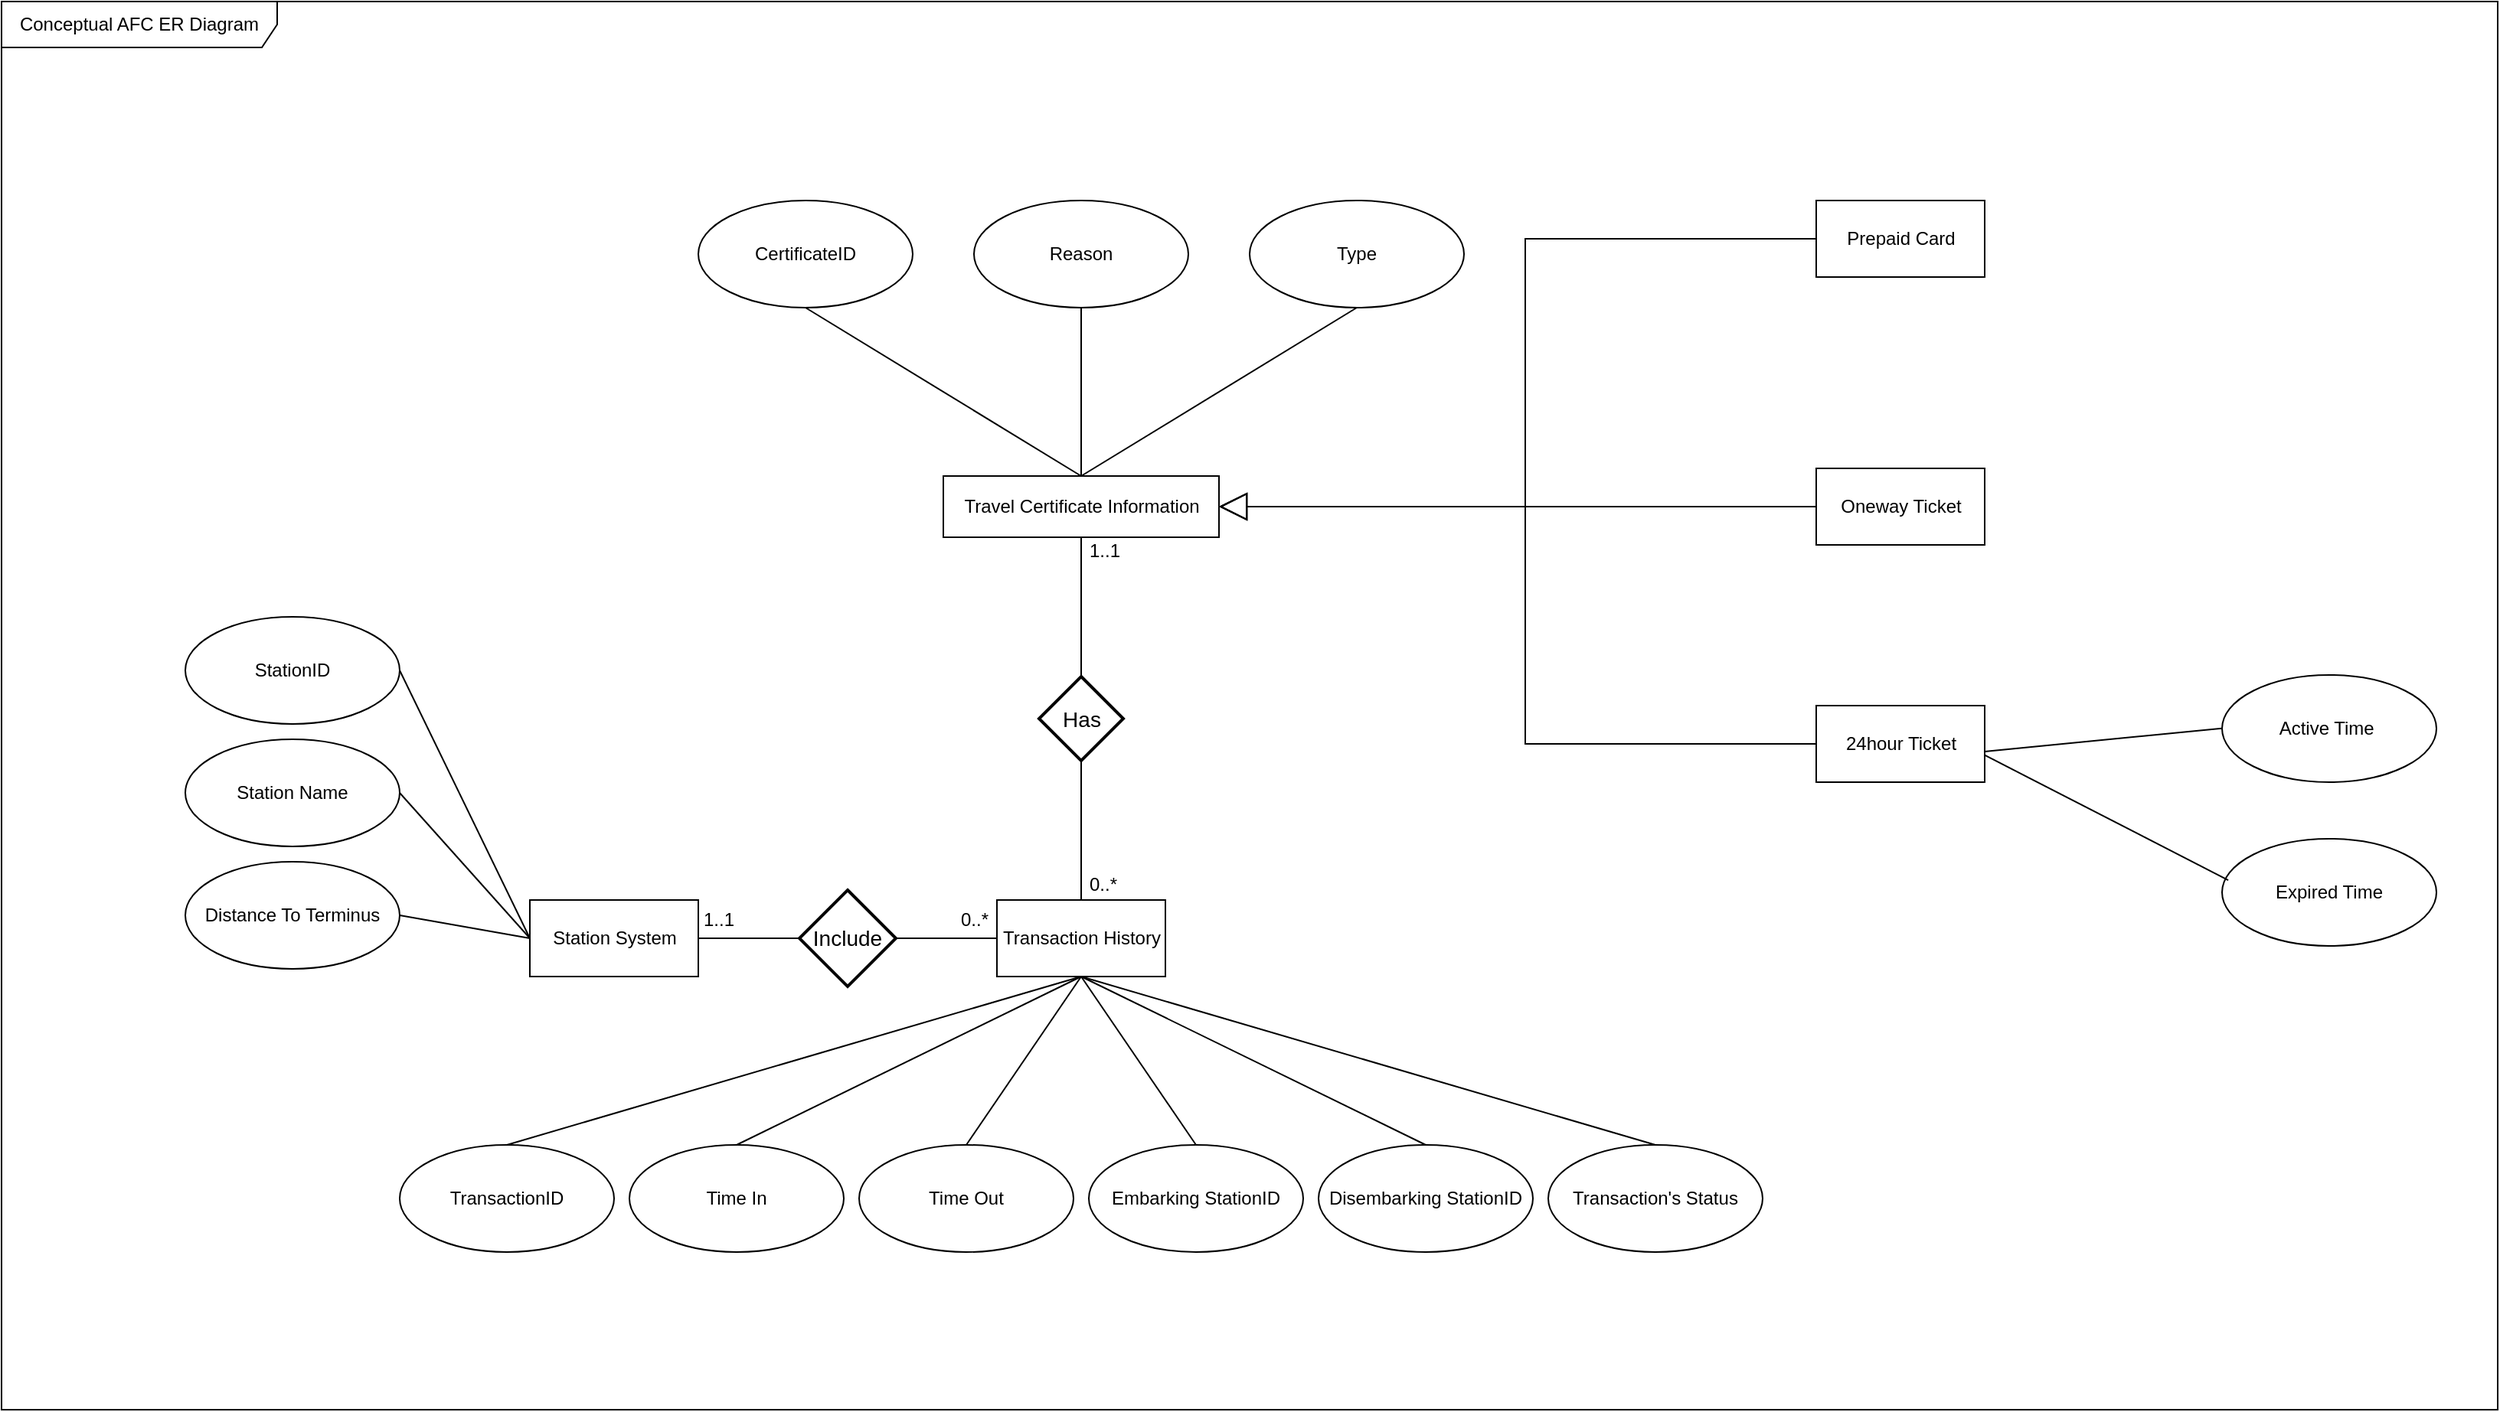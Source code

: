 <mxfile version="12.1.9" type="device" pages="1"><diagram id="IIVnU5TS93NYjTbu1rzC" name="Page-1"><mxGraphModel dx="2705" dy="771" grid="1" gridSize="10" guides="1" tooltips="1" connect="1" arrows="1" fold="1" page="1" pageScale="1" pageWidth="1169" pageHeight="827" math="0" shadow="0"><root><mxCell id="0"/><mxCell id="1" parent="0"/><mxCell id="9WDU5_tVH0Kmsjpy-VmY-76" value="&lt;span class=&quot;fontstyle0&quot;&gt;Conceptual AFC ER Diagram&lt;br&gt;&lt;/span&gt;" style="shape=umlFrame;whiteSpace=wrap;html=1;width=180;height=30;" parent="1" vertex="1"><mxGeometry x="-455" y="10" width="1630" height="920" as="geometry"/></mxCell><mxCell id="9WDU5_tVH0Kmsjpy-VmY-21" style="edgeStyle=orthogonalEdgeStyle;rounded=0;orthogonalLoop=1;jettySize=auto;html=1;exitX=0.5;exitY=1;exitDx=0;exitDy=0;entryX=0.5;entryY=0;entryDx=0;entryDy=0;endArrow=none;endFill=0;strokeColor=#000000;" parent="1" source="9WDU5_tVH0Kmsjpy-VmY-58" target="9WDU5_tVH0Kmsjpy-VmY-20" edge="1"><mxGeometry relative="1" as="geometry"/></mxCell><mxCell id="9WDU5_tVH0Kmsjpy-VmY-73" value="0..*" style="text;html=1;resizable=0;points=[];align=center;verticalAlign=middle;labelBackgroundColor=#ffffff;" parent="9WDU5_tVH0Kmsjpy-VmY-21" vertex="1" connectable="0"><mxGeometry x="0.764" y="1" relative="1" as="geometry"><mxPoint x="13" as="offset"/></mxGeometry></mxCell><mxCell id="9WDU5_tVH0Kmsjpy-VmY-35" style="edgeStyle=none;rounded=0;orthogonalLoop=1;jettySize=auto;html=1;exitX=0.5;exitY=0;exitDx=0;exitDy=0;startArrow=none;startFill=0;endArrow=none;endFill=0;strokeColor=#000000;" parent="1" source="9WDU5_tVH0Kmsjpy-VmY-15" target="9WDU5_tVH0Kmsjpy-VmY-33" edge="1"><mxGeometry relative="1" as="geometry"/></mxCell><mxCell id="9WDU5_tVH0Kmsjpy-VmY-15" value="Travel Certificate Information" style="html=1;" parent="1" vertex="1"><mxGeometry x="160" y="320" width="180" height="40" as="geometry"/></mxCell><mxCell id="9WDU5_tVH0Kmsjpy-VmY-44" style="edgeStyle=none;rounded=0;orthogonalLoop=1;jettySize=auto;html=1;exitX=0.5;exitY=1;exitDx=0;exitDy=0;entryX=0.5;entryY=0;entryDx=0;entryDy=0;startArrow=none;startFill=0;endArrow=none;endFill=0;strokeColor=#000000;" parent="1" source="9WDU5_tVH0Kmsjpy-VmY-20" target="9WDU5_tVH0Kmsjpy-VmY-38" edge="1"><mxGeometry relative="1" as="geometry"/></mxCell><mxCell id="9WDU5_tVH0Kmsjpy-VmY-45" style="edgeStyle=none;rounded=0;orthogonalLoop=1;jettySize=auto;html=1;exitX=0.5;exitY=1;exitDx=0;exitDy=0;entryX=0.5;entryY=0;entryDx=0;entryDy=0;startArrow=none;startFill=0;endArrow=none;endFill=0;strokeColor=#000000;" parent="1" source="9WDU5_tVH0Kmsjpy-VmY-20" target="9WDU5_tVH0Kmsjpy-VmY-39" edge="1"><mxGeometry relative="1" as="geometry"/></mxCell><mxCell id="9WDU5_tVH0Kmsjpy-VmY-46" style="edgeStyle=none;rounded=0;orthogonalLoop=1;jettySize=auto;html=1;exitX=0.5;exitY=1;exitDx=0;exitDy=0;entryX=0.5;entryY=0;entryDx=0;entryDy=0;startArrow=none;startFill=0;endArrow=none;endFill=0;strokeColor=#000000;" parent="1" source="9WDU5_tVH0Kmsjpy-VmY-20" target="9WDU5_tVH0Kmsjpy-VmY-40" edge="1"><mxGeometry relative="1" as="geometry"/></mxCell><mxCell id="9WDU5_tVH0Kmsjpy-VmY-47" style="edgeStyle=none;rounded=0;orthogonalLoop=1;jettySize=auto;html=1;exitX=0.5;exitY=1;exitDx=0;exitDy=0;entryX=0.5;entryY=0;entryDx=0;entryDy=0;startArrow=none;startFill=0;endArrow=none;endFill=0;strokeColor=#000000;" parent="1" source="9WDU5_tVH0Kmsjpy-VmY-20" target="9WDU5_tVH0Kmsjpy-VmY-41" edge="1"><mxGeometry relative="1" as="geometry"/></mxCell><mxCell id="9WDU5_tVH0Kmsjpy-VmY-48" style="edgeStyle=none;rounded=0;orthogonalLoop=1;jettySize=auto;html=1;exitX=0.5;exitY=1;exitDx=0;exitDy=0;entryX=0.5;entryY=0;entryDx=0;entryDy=0;startArrow=none;startFill=0;endArrow=none;endFill=0;strokeColor=#000000;" parent="1" source="9WDU5_tVH0Kmsjpy-VmY-20" target="9WDU5_tVH0Kmsjpy-VmY-42" edge="1"><mxGeometry relative="1" as="geometry"/></mxCell><mxCell id="9WDU5_tVH0Kmsjpy-VmY-49" style="edgeStyle=none;rounded=0;orthogonalLoop=1;jettySize=auto;html=1;exitX=0.5;exitY=1;exitDx=0;exitDy=0;entryX=0.5;entryY=0;entryDx=0;entryDy=0;startArrow=none;startFill=0;endArrow=none;endFill=0;strokeColor=#000000;" parent="1" source="9WDU5_tVH0Kmsjpy-VmY-20" target="9WDU5_tVH0Kmsjpy-VmY-43" edge="1"><mxGeometry relative="1" as="geometry"/></mxCell><mxCell id="9WDU5_tVH0Kmsjpy-VmY-20" value="Transaction History" style="html=1;" parent="1" vertex="1"><mxGeometry x="195" y="597" width="110" height="50" as="geometry"/></mxCell><mxCell id="9WDU5_tVH0Kmsjpy-VmY-50" style="edgeStyle=orthogonalEdgeStyle;rounded=0;orthogonalLoop=1;jettySize=auto;html=1;exitX=0;exitY=0.5;exitDx=0;exitDy=0;entryX=1;entryY=0.5;entryDx=0;entryDy=0;startArrow=none;startFill=0;endArrow=block;endFill=0;strokeColor=#000000;endSize=16;" parent="1" source="9WDU5_tVH0Kmsjpy-VmY-22" target="9WDU5_tVH0Kmsjpy-VmY-15" edge="1"><mxGeometry relative="1" as="geometry"/></mxCell><mxCell id="9WDU5_tVH0Kmsjpy-VmY-22" value="Prepaid Card" style="html=1;" parent="1" vertex="1"><mxGeometry x="730" y="140" width="110" height="50" as="geometry"/></mxCell><mxCell id="9WDU5_tVH0Kmsjpy-VmY-51" style="edgeStyle=orthogonalEdgeStyle;rounded=0;orthogonalLoop=1;jettySize=auto;html=1;exitX=0;exitY=0.5;exitDx=0;exitDy=0;startArrow=none;startFill=0;endArrow=block;endFill=0;strokeColor=#000000;endSize=16;" parent="1" source="9WDU5_tVH0Kmsjpy-VmY-23" edge="1"><mxGeometry relative="1" as="geometry"><mxPoint x="340" y="340" as="targetPoint"/></mxGeometry></mxCell><mxCell id="9WDU5_tVH0Kmsjpy-VmY-23" value="Oneway Ticket" style="html=1;" parent="1" vertex="1"><mxGeometry x="730" y="315" width="110" height="50" as="geometry"/></mxCell><mxCell id="9WDU5_tVH0Kmsjpy-VmY-52" style="edgeStyle=orthogonalEdgeStyle;rounded=0;orthogonalLoop=1;jettySize=auto;html=1;exitX=0;exitY=0.5;exitDx=0;exitDy=0;entryX=1;entryY=0.5;entryDx=0;entryDy=0;startArrow=none;startFill=0;endArrow=block;endFill=0;strokeColor=#000000;endSize=16;" parent="1" source="9WDU5_tVH0Kmsjpy-VmY-24" target="9WDU5_tVH0Kmsjpy-VmY-15" edge="1"><mxGeometry relative="1" as="geometry"/></mxCell><mxCell id="9WDU5_tVH0Kmsjpy-VmY-24" value="24hour Ticket" style="html=1;" parent="1" vertex="1"><mxGeometry x="730" y="470" width="110" height="50" as="geometry"/></mxCell><mxCell id="9WDU5_tVH0Kmsjpy-VmY-36" style="edgeStyle=none;rounded=0;orthogonalLoop=1;jettySize=auto;html=1;exitX=0.5;exitY=1;exitDx=0;exitDy=0;entryX=0.5;entryY=0;entryDx=0;entryDy=0;startArrow=none;startFill=0;endArrow=none;endFill=0;strokeColor=#000000;" parent="1" source="9WDU5_tVH0Kmsjpy-VmY-32" target="9WDU5_tVH0Kmsjpy-VmY-15" edge="1"><mxGeometry relative="1" as="geometry"/></mxCell><mxCell id="9WDU5_tVH0Kmsjpy-VmY-32" value="CertificateID" style="ellipse;whiteSpace=wrap;html=1;" parent="1" vertex="1"><mxGeometry y="140" width="140" height="70" as="geometry"/></mxCell><mxCell id="9WDU5_tVH0Kmsjpy-VmY-33" value="Reason" style="ellipse;whiteSpace=wrap;html=1;" parent="1" vertex="1"><mxGeometry x="180" y="140" width="140" height="70" as="geometry"/></mxCell><mxCell id="9WDU5_tVH0Kmsjpy-VmY-37" style="edgeStyle=none;rounded=0;orthogonalLoop=1;jettySize=auto;html=1;exitX=0.5;exitY=1;exitDx=0;exitDy=0;startArrow=none;startFill=0;endArrow=none;endFill=0;strokeColor=#000000;" parent="1" source="9WDU5_tVH0Kmsjpy-VmY-34" edge="1"><mxGeometry relative="1" as="geometry"><mxPoint x="250" y="320" as="targetPoint"/></mxGeometry></mxCell><mxCell id="9WDU5_tVH0Kmsjpy-VmY-34" value="Type" style="ellipse;whiteSpace=wrap;html=1;" parent="1" vertex="1"><mxGeometry x="360" y="140" width="140" height="70" as="geometry"/></mxCell><mxCell id="9WDU5_tVH0Kmsjpy-VmY-38" value="TransactionID" style="ellipse;whiteSpace=wrap;html=1;" parent="1" vertex="1"><mxGeometry x="-195" y="757" width="140" height="70" as="geometry"/></mxCell><mxCell id="9WDU5_tVH0Kmsjpy-VmY-39" value="Time In" style="ellipse;whiteSpace=wrap;html=1;" parent="1" vertex="1"><mxGeometry x="-45" y="757" width="140" height="70" as="geometry"/></mxCell><mxCell id="9WDU5_tVH0Kmsjpy-VmY-40" value="Time Out" style="ellipse;whiteSpace=wrap;html=1;" parent="1" vertex="1"><mxGeometry x="105" y="757" width="140" height="70" as="geometry"/></mxCell><mxCell id="9WDU5_tVH0Kmsjpy-VmY-41" value="Embarking StationID" style="ellipse;whiteSpace=wrap;html=1;" parent="1" vertex="1"><mxGeometry x="255" y="757" width="140" height="70" as="geometry"/></mxCell><mxCell id="9WDU5_tVH0Kmsjpy-VmY-42" value="Disembarking StationID" style="ellipse;whiteSpace=wrap;html=1;" parent="1" vertex="1"><mxGeometry x="405" y="757" width="140" height="70" as="geometry"/></mxCell><mxCell id="9WDU5_tVH0Kmsjpy-VmY-43" value="Transaction's Status&lt;br&gt;" style="ellipse;whiteSpace=wrap;html=1;" parent="1" vertex="1"><mxGeometry x="555" y="757" width="140" height="70" as="geometry"/></mxCell><mxCell id="9WDU5_tVH0Kmsjpy-VmY-65" style="edgeStyle=orthogonalEdgeStyle;rounded=0;orthogonalLoop=1;jettySize=auto;html=1;exitX=1;exitY=0.5;exitDx=0;exitDy=0;entryX=0;entryY=0.5;entryDx=0;entryDy=0;startArrow=none;startFill=0;endArrow=none;endFill=0;endSize=16;strokeColor=#000000;strokeWidth=1;" parent="1" source="9WDU5_tVH0Kmsjpy-VmY-54" target="9WDU5_tVH0Kmsjpy-VmY-64" edge="1"><mxGeometry relative="1" as="geometry"/></mxCell><mxCell id="9WDU5_tVH0Kmsjpy-VmY-69" style="edgeStyle=none;rounded=0;orthogonalLoop=1;jettySize=auto;html=1;exitX=0;exitY=0.5;exitDx=0;exitDy=0;entryX=1;entryY=0.5;entryDx=0;entryDy=0;startArrow=none;startFill=0;endArrow=none;endFill=0;endSize=16;strokeColor=#000000;strokeWidth=1;" parent="1" source="9WDU5_tVH0Kmsjpy-VmY-54" target="9WDU5_tVH0Kmsjpy-VmY-56" edge="1"><mxGeometry relative="1" as="geometry"/></mxCell><mxCell id="9WDU5_tVH0Kmsjpy-VmY-70" style="edgeStyle=none;rounded=0;orthogonalLoop=1;jettySize=auto;html=1;exitX=0;exitY=0.5;exitDx=0;exitDy=0;entryX=1;entryY=0.5;entryDx=0;entryDy=0;startArrow=none;startFill=0;endArrow=none;endFill=0;endSize=16;strokeColor=#000000;strokeWidth=1;" parent="1" source="9WDU5_tVH0Kmsjpy-VmY-54" target="9WDU5_tVH0Kmsjpy-VmY-57" edge="1"><mxGeometry relative="1" as="geometry"/></mxCell><mxCell id="9WDU5_tVH0Kmsjpy-VmY-54" value="Station System" style="html=1;" parent="1" vertex="1"><mxGeometry x="-110" y="597" width="110" height="50" as="geometry"/></mxCell><mxCell id="9WDU5_tVH0Kmsjpy-VmY-67" style="rounded=0;orthogonalLoop=1;jettySize=auto;html=1;exitX=1;exitY=0.5;exitDx=0;exitDy=0;entryX=0;entryY=0.5;entryDx=0;entryDy=0;startArrow=none;startFill=0;endArrow=none;endFill=0;endSize=16;strokeColor=#000000;strokeWidth=1;" parent="1" source="9WDU5_tVH0Kmsjpy-VmY-55" target="9WDU5_tVH0Kmsjpy-VmY-54" edge="1"><mxGeometry relative="1" as="geometry"/></mxCell><mxCell id="9WDU5_tVH0Kmsjpy-VmY-55" value="StationID" style="ellipse;whiteSpace=wrap;html=1;" parent="1" vertex="1"><mxGeometry x="-335" y="412" width="140" height="70" as="geometry"/></mxCell><mxCell id="9WDU5_tVH0Kmsjpy-VmY-56" value="Station Name" style="ellipse;whiteSpace=wrap;html=1;" parent="1" vertex="1"><mxGeometry x="-335" y="492" width="140" height="70" as="geometry"/></mxCell><mxCell id="9WDU5_tVH0Kmsjpy-VmY-57" value="Distance To Terminus" style="ellipse;whiteSpace=wrap;html=1;" parent="1" vertex="1"><mxGeometry x="-335" y="572" width="140" height="70" as="geometry"/></mxCell><mxCell id="9WDU5_tVH0Kmsjpy-VmY-58" value="Has" style="shape=rhombus;strokeWidth=2;fontSize=17;perimeter=rhombusPerimeter;whiteSpace=wrap;html=1;align=center;fontSize=14;" parent="1" vertex="1"><mxGeometry x="222.5" y="451" width="55" height="55" as="geometry"/></mxCell><mxCell id="9WDU5_tVH0Kmsjpy-VmY-59" style="edgeStyle=orthogonalEdgeStyle;rounded=0;orthogonalLoop=1;jettySize=auto;html=1;exitX=0.5;exitY=1;exitDx=0;exitDy=0;entryX=0.5;entryY=0;entryDx=0;entryDy=0;endArrow=none;endFill=0;strokeColor=#000000;" parent="1" source="9WDU5_tVH0Kmsjpy-VmY-15" target="9WDU5_tVH0Kmsjpy-VmY-58" edge="1"><mxGeometry relative="1" as="geometry"><mxPoint x="250" y="487" as="sourcePoint"/><mxPoint x="250" y="597" as="targetPoint"/></mxGeometry></mxCell><mxCell id="9WDU5_tVH0Kmsjpy-VmY-71" value="1..1" style="text;html=1;resizable=0;points=[];align=center;verticalAlign=middle;labelBackgroundColor=#ffffff;" parent="9WDU5_tVH0Kmsjpy-VmY-59" vertex="1" connectable="0"><mxGeometry x="-0.745" y="-2" relative="1" as="geometry"><mxPoint x="17" y="-3" as="offset"/></mxGeometry></mxCell><mxCell id="9WDU5_tVH0Kmsjpy-VmY-74" value="0..*" style="text;html=1;resizable=0;points=[];align=center;verticalAlign=middle;labelBackgroundColor=#ffffff;" parent="9WDU5_tVH0Kmsjpy-VmY-59" vertex="1" connectable="0"><mxGeometry x="-0.745" y="-2" relative="1" as="geometry"><mxPoint x="-68" y="238" as="offset"/></mxGeometry></mxCell><mxCell id="9WDU5_tVH0Kmsjpy-VmY-75" value="1..1" style="text;html=1;resizable=0;points=[];align=center;verticalAlign=middle;labelBackgroundColor=#ffffff;" parent="9WDU5_tVH0Kmsjpy-VmY-59" vertex="1" connectable="0"><mxGeometry x="-0.745" y="-2" relative="1" as="geometry"><mxPoint x="-235" y="238" as="offset"/></mxGeometry></mxCell><mxCell id="9WDU5_tVH0Kmsjpy-VmY-66" style="edgeStyle=orthogonalEdgeStyle;rounded=0;orthogonalLoop=1;jettySize=auto;html=1;exitX=1;exitY=0.5;exitDx=0;exitDy=0;entryX=0;entryY=0.5;entryDx=0;entryDy=0;startArrow=none;startFill=0;endArrow=none;endFill=0;endSize=16;strokeColor=#000000;strokeWidth=1;" parent="1" source="9WDU5_tVH0Kmsjpy-VmY-64" target="9WDU5_tVH0Kmsjpy-VmY-20" edge="1"><mxGeometry relative="1" as="geometry"/></mxCell><mxCell id="9WDU5_tVH0Kmsjpy-VmY-64" value="Include" style="shape=rhombus;strokeWidth=2;fontSize=17;perimeter=rhombusPerimeter;whiteSpace=wrap;html=1;align=center;fontSize=14;" parent="1" vertex="1"><mxGeometry x="66" y="590.5" width="63" height="63" as="geometry"/></mxCell><mxCell id="53a0ERz882PGDiZ0Y2IB-1" value="Active Time&amp;nbsp;" style="ellipse;whiteSpace=wrap;html=1;" parent="1" vertex="1"><mxGeometry x="995" y="450" width="140" height="70" as="geometry"/></mxCell><mxCell id="53a0ERz882PGDiZ0Y2IB-2" value="Expired Time" style="ellipse;whiteSpace=wrap;html=1;" parent="1" vertex="1"><mxGeometry x="995" y="557" width="140" height="70" as="geometry"/></mxCell><mxCell id="53a0ERz882PGDiZ0Y2IB-3" style="rounded=0;orthogonalLoop=1;jettySize=auto;html=1;startArrow=none;startFill=0;endArrow=none;endFill=0;strokeColor=#000000;" parent="1" edge="1"><mxGeometry relative="1" as="geometry"><mxPoint x="840" y="500" as="sourcePoint"/><mxPoint x="994.756" y="484.915" as="targetPoint"/></mxGeometry></mxCell><mxCell id="53a0ERz882PGDiZ0Y2IB-4" style="rounded=0;orthogonalLoop=1;jettySize=auto;html=1;startArrow=none;startFill=0;endArrow=none;endFill=0;strokeColor=#000000;entryX=0.029;entryY=0.386;entryDx=0;entryDy=0;entryPerimeter=0;exitX=1;exitY=0.647;exitDx=0;exitDy=0;exitPerimeter=0;" parent="1" source="9WDU5_tVH0Kmsjpy-VmY-24" target="53a0ERz882PGDiZ0Y2IB-2" edge="1"><mxGeometry relative="1" as="geometry"><mxPoint x="850" y="502.355" as="sourcePoint"/><mxPoint x="1004.756" y="494.915" as="targetPoint"/></mxGeometry></mxCell></root></mxGraphModel></diagram></mxfile>